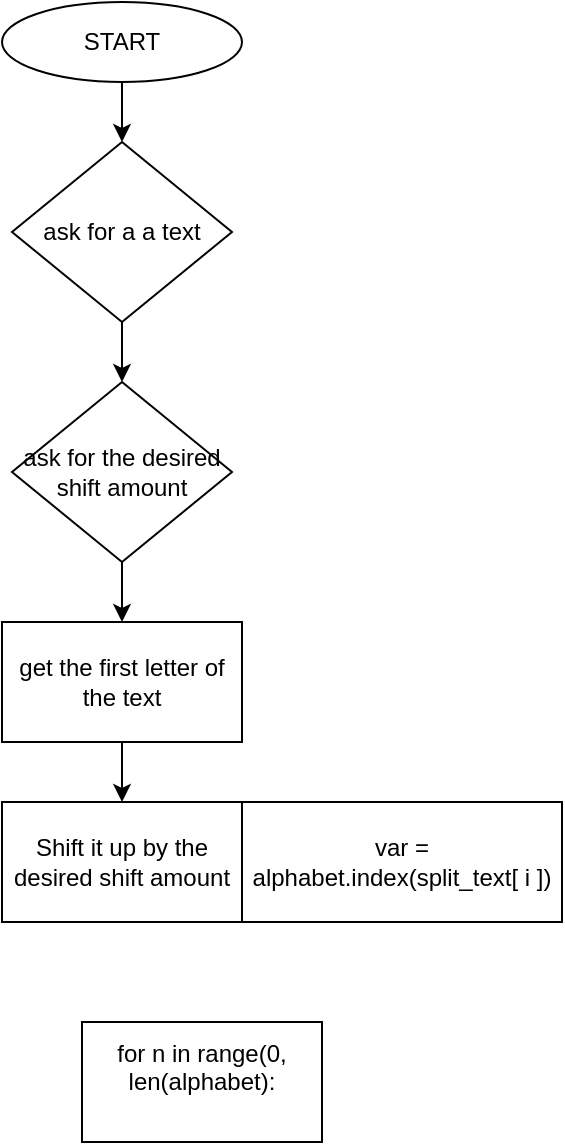 <mxfile>
    <diagram id="hCoDzHzQxy2TmKC-vQiL" name="Page-1">
        <mxGraphModel dx="371" dy="429" grid="1" gridSize="10" guides="1" tooltips="1" connect="1" arrows="1" fold="1" page="1" pageScale="1" pageWidth="850" pageHeight="1100" math="0" shadow="0">
            <root>
                <mxCell id="0"/>
                <mxCell id="1" parent="0"/>
                <mxCell id="3" style="edgeStyle=orthogonalEdgeStyle;rounded=0;orthogonalLoop=1;jettySize=auto;html=1;entryX=0.5;entryY=0;entryDx=0;entryDy=0;" edge="1" parent="1" source="2" target="4">
                    <mxGeometry relative="1" as="geometry">
                        <mxPoint x="410" y="120" as="targetPoint"/>
                    </mxGeometry>
                </mxCell>
                <mxCell id="2" value="START" style="ellipse;whiteSpace=wrap;html=1;" vertex="1" parent="1">
                    <mxGeometry x="350" y="30" width="120" height="40" as="geometry"/>
                </mxCell>
                <mxCell id="6" style="edgeStyle=orthogonalEdgeStyle;rounded=0;orthogonalLoop=1;jettySize=auto;html=1;entryX=0.5;entryY=0;entryDx=0;entryDy=0;" edge="1" parent="1" source="4" target="5">
                    <mxGeometry relative="1" as="geometry"/>
                </mxCell>
                <mxCell id="4" value="ask for a a text" style="rhombus;whiteSpace=wrap;html=1;" vertex="1" parent="1">
                    <mxGeometry x="355" y="100" width="110" height="90" as="geometry"/>
                </mxCell>
                <mxCell id="11" style="edgeStyle=orthogonalEdgeStyle;rounded=0;orthogonalLoop=1;jettySize=auto;html=1;entryX=0.5;entryY=0;entryDx=0;entryDy=0;" edge="1" parent="1" source="5" target="8">
                    <mxGeometry relative="1" as="geometry"/>
                </mxCell>
                <mxCell id="5" value="ask for the desired shift amount" style="rhombus;whiteSpace=wrap;html=1;" vertex="1" parent="1">
                    <mxGeometry x="355" y="220" width="110" height="90" as="geometry"/>
                </mxCell>
                <mxCell id="13" style="edgeStyle=orthogonalEdgeStyle;rounded=0;orthogonalLoop=1;jettySize=auto;html=1;entryX=0.5;entryY=0;entryDx=0;entryDy=0;" edge="1" parent="1" source="8" target="12">
                    <mxGeometry relative="1" as="geometry"/>
                </mxCell>
                <mxCell id="8" value="get the first letter of the text" style="rounded=0;whiteSpace=wrap;html=1;" vertex="1" parent="1">
                    <mxGeometry x="350" y="340" width="120" height="60" as="geometry"/>
                </mxCell>
                <mxCell id="12" value="Shift it up by the desired shift amount" style="rounded=0;whiteSpace=wrap;html=1;" vertex="1" parent="1">
                    <mxGeometry x="350" y="430" width="120" height="60" as="geometry"/>
                </mxCell>
                <mxCell id="14" value="var = alphabet.index(split_text[ i ])" style="whiteSpace=wrap;html=1;" vertex="1" parent="1">
                    <mxGeometry x="470" y="430" width="160" height="60" as="geometry"/>
                </mxCell>
                <mxCell id="16" value="for n in range(0, len(alphabet):&lt;br&gt;&lt;br&gt;" style="whiteSpace=wrap;html=1;" vertex="1" parent="1">
                    <mxGeometry x="390" y="540" width="120" height="60" as="geometry"/>
                </mxCell>
            </root>
        </mxGraphModel>
    </diagram>
</mxfile>